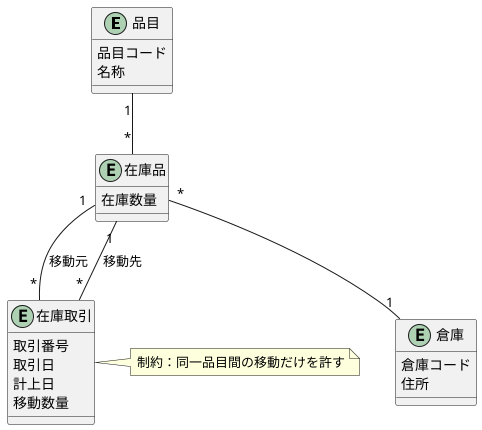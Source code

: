 @startuml
entity "品目" as Item {
  品目コード
  名称
}

entity "在庫品" as InventoryItem {
  在庫数量
}

entity "倉庫" as Warehouse {
  倉庫コード
  住所
}

entity "在庫取引" as InventoryTransaction {
  取引番号
  取引日
  計上日
  移動数量
}

Item "1" -- "*" InventoryItem 
InventoryItem "*" -- "1" Warehouse
InventoryItem "1" -- "*" InventoryTransaction : 移動元
InventoryItem "1" -- "*" InventoryTransaction : 移動先

note right of InventoryTransaction
  制約：同一品目間の移動だけを許す
end note
@enduml